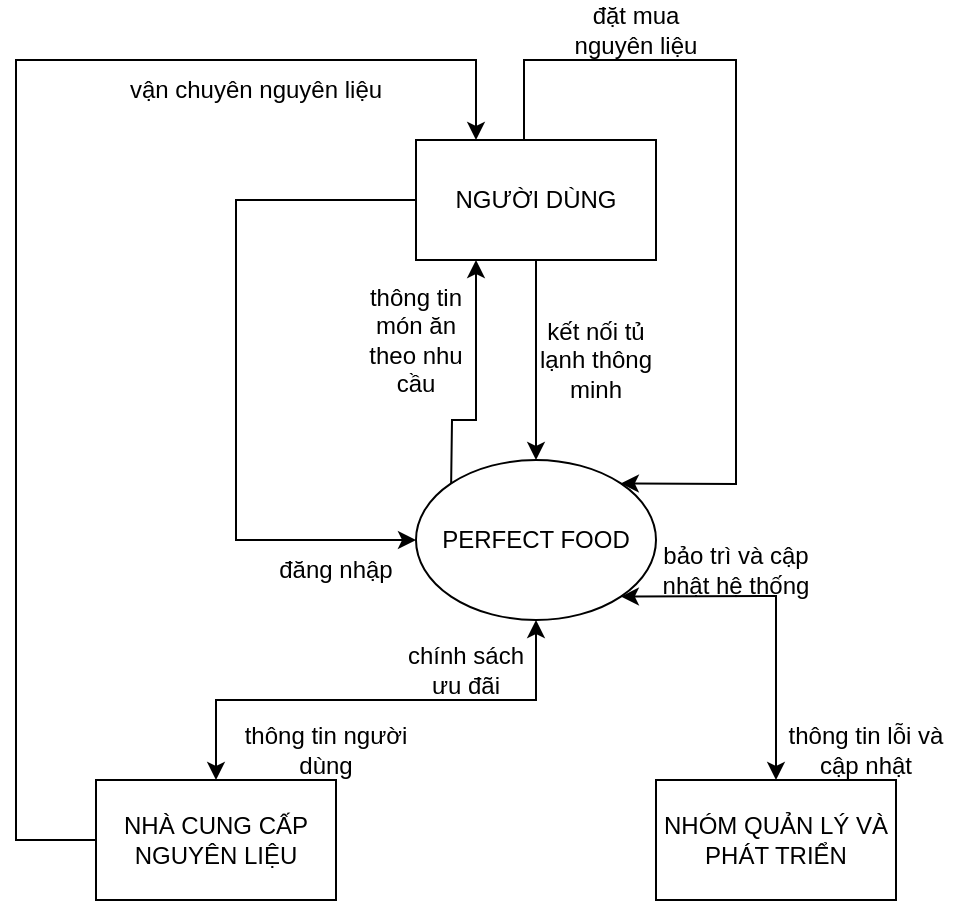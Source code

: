 <mxfile version="21.5.0" type="github">
  <diagram id="prtHgNgQTEPvFCAcTncT" name="Page-1">
    <mxGraphModel dx="1466" dy="1730" grid="1" gridSize="10" guides="1" tooltips="1" connect="1" arrows="1" fold="1" page="1" pageScale="1" pageWidth="827" pageHeight="1169" math="0" shadow="0">
      <root>
        <mxCell id="0" />
        <mxCell id="1" parent="0" />
        <mxCell id="BIxajrNQtzE2W2WU_80a-7" style="edgeStyle=orthogonalEdgeStyle;rounded=0;orthogonalLoop=1;jettySize=auto;html=1;exitX=1;exitY=0;exitDx=0;exitDy=0;" edge="1" parent="1" source="BIxajrNQtzE2W2WU_80a-1">
          <mxGeometry relative="1" as="geometry">
            <mxPoint x="462" y="212" as="targetPoint" />
          </mxGeometry>
        </mxCell>
        <mxCell id="BIxajrNQtzE2W2WU_80a-1" value="PERFECT FOOD" style="ellipse;whiteSpace=wrap;html=1;" vertex="1" parent="1">
          <mxGeometry x="360" y="200" width="120" height="80" as="geometry" />
        </mxCell>
        <mxCell id="BIxajrNQtzE2W2WU_80a-2" value="NGƯỜI DÙNG" style="rounded=0;whiteSpace=wrap;html=1;" vertex="1" parent="1">
          <mxGeometry x="360" y="40" width="120" height="60" as="geometry" />
        </mxCell>
        <mxCell id="BIxajrNQtzE2W2WU_80a-3" value="NHÀ CUNG CẤP NGUYÊN LIỆU" style="rounded=0;whiteSpace=wrap;html=1;" vertex="1" parent="1">
          <mxGeometry x="200" y="360" width="120" height="60" as="geometry" />
        </mxCell>
        <mxCell id="BIxajrNQtzE2W2WU_80a-4" value="NHÓM QUẢN LÝ VÀ PHÁT TRIỂN" style="rounded=0;whiteSpace=wrap;html=1;" vertex="1" parent="1">
          <mxGeometry x="480" y="360" width="120" height="60" as="geometry" />
        </mxCell>
        <mxCell id="BIxajrNQtzE2W2WU_80a-5" value="" style="endArrow=classic;html=1;rounded=0;exitX=0.5;exitY=1;exitDx=0;exitDy=0;entryX=0.5;entryY=0;entryDx=0;entryDy=0;" edge="1" parent="1" source="BIxajrNQtzE2W2WU_80a-2" target="BIxajrNQtzE2W2WU_80a-1">
          <mxGeometry width="50" height="50" relative="1" as="geometry">
            <mxPoint x="360" y="190" as="sourcePoint" />
            <mxPoint x="410" y="140" as="targetPoint" />
          </mxGeometry>
        </mxCell>
        <mxCell id="BIxajrNQtzE2W2WU_80a-6" value="" style="endArrow=classic;html=1;rounded=0;exitX=0.5;exitY=0;exitDx=0;exitDy=0;entryX=1;entryY=0;entryDx=0;entryDy=0;" edge="1" parent="1" target="BIxajrNQtzE2W2WU_80a-1">
          <mxGeometry width="50" height="50" relative="1" as="geometry">
            <mxPoint x="414" y="40" as="sourcePoint" />
            <mxPoint x="540" y="250" as="targetPoint" />
            <Array as="points">
              <mxPoint x="414" />
              <mxPoint x="520" />
              <mxPoint x="520" y="212" />
            </Array>
          </mxGeometry>
        </mxCell>
        <mxCell id="BIxajrNQtzE2W2WU_80a-8" value="kết nối tủ lạnh thông minh" style="text;html=1;strokeColor=none;fillColor=none;align=center;verticalAlign=middle;whiteSpace=wrap;rounded=0;" vertex="1" parent="1">
          <mxGeometry x="420" y="110" width="60" height="80" as="geometry" />
        </mxCell>
        <mxCell id="BIxajrNQtzE2W2WU_80a-9" value="đặt mua nguyên liệu" style="text;html=1;strokeColor=none;fillColor=none;align=center;verticalAlign=middle;whiteSpace=wrap;rounded=0;" vertex="1" parent="1">
          <mxGeometry x="430" y="-30" width="80" height="30" as="geometry" />
        </mxCell>
        <mxCell id="BIxajrNQtzE2W2WU_80a-11" value="thông tin món ăn theo nhu cầu" style="text;html=1;strokeColor=none;fillColor=none;align=center;verticalAlign=middle;whiteSpace=wrap;rounded=0;" vertex="1" parent="1">
          <mxGeometry x="330" y="110" width="60" height="60" as="geometry" />
        </mxCell>
        <mxCell id="BIxajrNQtzE2W2WU_80a-12" value="" style="endArrow=classic;html=1;rounded=0;exitX=0;exitY=0.5;exitDx=0;exitDy=0;entryX=0;entryY=0.5;entryDx=0;entryDy=0;" edge="1" parent="1" source="BIxajrNQtzE2W2WU_80a-2" target="BIxajrNQtzE2W2WU_80a-1">
          <mxGeometry width="50" height="50" relative="1" as="geometry">
            <mxPoint x="380" y="20" as="sourcePoint" />
            <mxPoint x="380" y="-50" as="targetPoint" />
            <Array as="points">
              <mxPoint x="300" y="70" />
              <mxPoint x="270" y="70" />
              <mxPoint x="270" y="240" />
            </Array>
          </mxGeometry>
        </mxCell>
        <mxCell id="BIxajrNQtzE2W2WU_80a-13" value="đăng nhập" style="text;html=1;strokeColor=none;fillColor=none;align=center;verticalAlign=middle;whiteSpace=wrap;rounded=0;" vertex="1" parent="1">
          <mxGeometry x="290" y="240" width="60" height="30" as="geometry" />
        </mxCell>
        <mxCell id="BIxajrNQtzE2W2WU_80a-14" value="" style="endArrow=classic;html=1;rounded=0;exitX=0;exitY=0.5;exitDx=0;exitDy=0;entryX=0.25;entryY=0;entryDx=0;entryDy=0;" edge="1" parent="1" source="BIxajrNQtzE2W2WU_80a-3" target="BIxajrNQtzE2W2WU_80a-2">
          <mxGeometry width="50" height="50" relative="1" as="geometry">
            <mxPoint x="120" y="370" as="sourcePoint" />
            <mxPoint x="220" y="-180" as="targetPoint" />
            <Array as="points">
              <mxPoint x="160" y="390" />
              <mxPoint x="160" />
              <mxPoint x="390" />
            </Array>
          </mxGeometry>
        </mxCell>
        <mxCell id="BIxajrNQtzE2W2WU_80a-16" value="" style="endArrow=classic;html=1;rounded=0;entryX=0.25;entryY=1;entryDx=0;entryDy=0;exitX=0;exitY=0;exitDx=0;exitDy=0;" edge="1" parent="1" source="BIxajrNQtzE2W2WU_80a-1" target="BIxajrNQtzE2W2WU_80a-2">
          <mxGeometry width="50" height="50" relative="1" as="geometry">
            <mxPoint x="320" y="190" as="sourcePoint" />
            <mxPoint x="360" y="140" as="targetPoint" />
            <Array as="points">
              <mxPoint x="378" y="180" />
              <mxPoint x="390" y="180" />
            </Array>
          </mxGeometry>
        </mxCell>
        <mxCell id="BIxajrNQtzE2W2WU_80a-17" value="vận chuyên nguyên liệu" style="text;html=1;strokeColor=none;fillColor=none;align=center;verticalAlign=middle;whiteSpace=wrap;rounded=0;" vertex="1" parent="1">
          <mxGeometry x="210" width="140" height="30" as="geometry" />
        </mxCell>
        <mxCell id="BIxajrNQtzE2W2WU_80a-18" value="" style="endArrow=classic;startArrow=classic;html=1;rounded=0;exitX=0.5;exitY=0;exitDx=0;exitDy=0;entryX=0.5;entryY=1;entryDx=0;entryDy=0;" edge="1" parent="1" source="BIxajrNQtzE2W2WU_80a-3" target="BIxajrNQtzE2W2WU_80a-1">
          <mxGeometry width="50" height="50" relative="1" as="geometry">
            <mxPoint x="340" y="360" as="sourcePoint" />
            <mxPoint x="390" y="310" as="targetPoint" />
            <Array as="points">
              <mxPoint x="260" y="320" />
              <mxPoint x="420" y="320" />
            </Array>
          </mxGeometry>
        </mxCell>
        <mxCell id="BIxajrNQtzE2W2WU_80a-19" value="chính sách ưu đãi" style="text;html=1;strokeColor=none;fillColor=none;align=center;verticalAlign=middle;whiteSpace=wrap;rounded=0;" vertex="1" parent="1">
          <mxGeometry x="350" y="290" width="70" height="30" as="geometry" />
        </mxCell>
        <mxCell id="BIxajrNQtzE2W2WU_80a-20" value="thông tin người dùng" style="text;html=1;strokeColor=none;fillColor=none;align=center;verticalAlign=middle;whiteSpace=wrap;rounded=0;" vertex="1" parent="1">
          <mxGeometry x="260" y="330" width="110" height="30" as="geometry" />
        </mxCell>
        <mxCell id="BIxajrNQtzE2W2WU_80a-21" value="" style="endArrow=classic;startArrow=classic;html=1;rounded=0;exitX=1;exitY=1;exitDx=0;exitDy=0;entryX=0.5;entryY=0;entryDx=0;entryDy=0;" edge="1" parent="1" source="BIxajrNQtzE2W2WU_80a-1" target="BIxajrNQtzE2W2WU_80a-4">
          <mxGeometry width="50" height="50" relative="1" as="geometry">
            <mxPoint x="580" y="330" as="sourcePoint" />
            <mxPoint x="630" y="280" as="targetPoint" />
            <Array as="points">
              <mxPoint x="540" y="268" />
            </Array>
          </mxGeometry>
        </mxCell>
        <mxCell id="BIxajrNQtzE2W2WU_80a-22" value="bảo trì và cập nhật hệ thống" style="text;html=1;strokeColor=none;fillColor=none;align=center;verticalAlign=middle;whiteSpace=wrap;rounded=0;" vertex="1" parent="1">
          <mxGeometry x="470" y="240" width="100" height="30" as="geometry" />
        </mxCell>
        <mxCell id="BIxajrNQtzE2W2WU_80a-23" value="thông tin lỗi và cập nhật" style="text;html=1;strokeColor=none;fillColor=none;align=center;verticalAlign=middle;whiteSpace=wrap;rounded=0;" vertex="1" parent="1">
          <mxGeometry x="540" y="330" width="90" height="30" as="geometry" />
        </mxCell>
      </root>
    </mxGraphModel>
  </diagram>
</mxfile>
